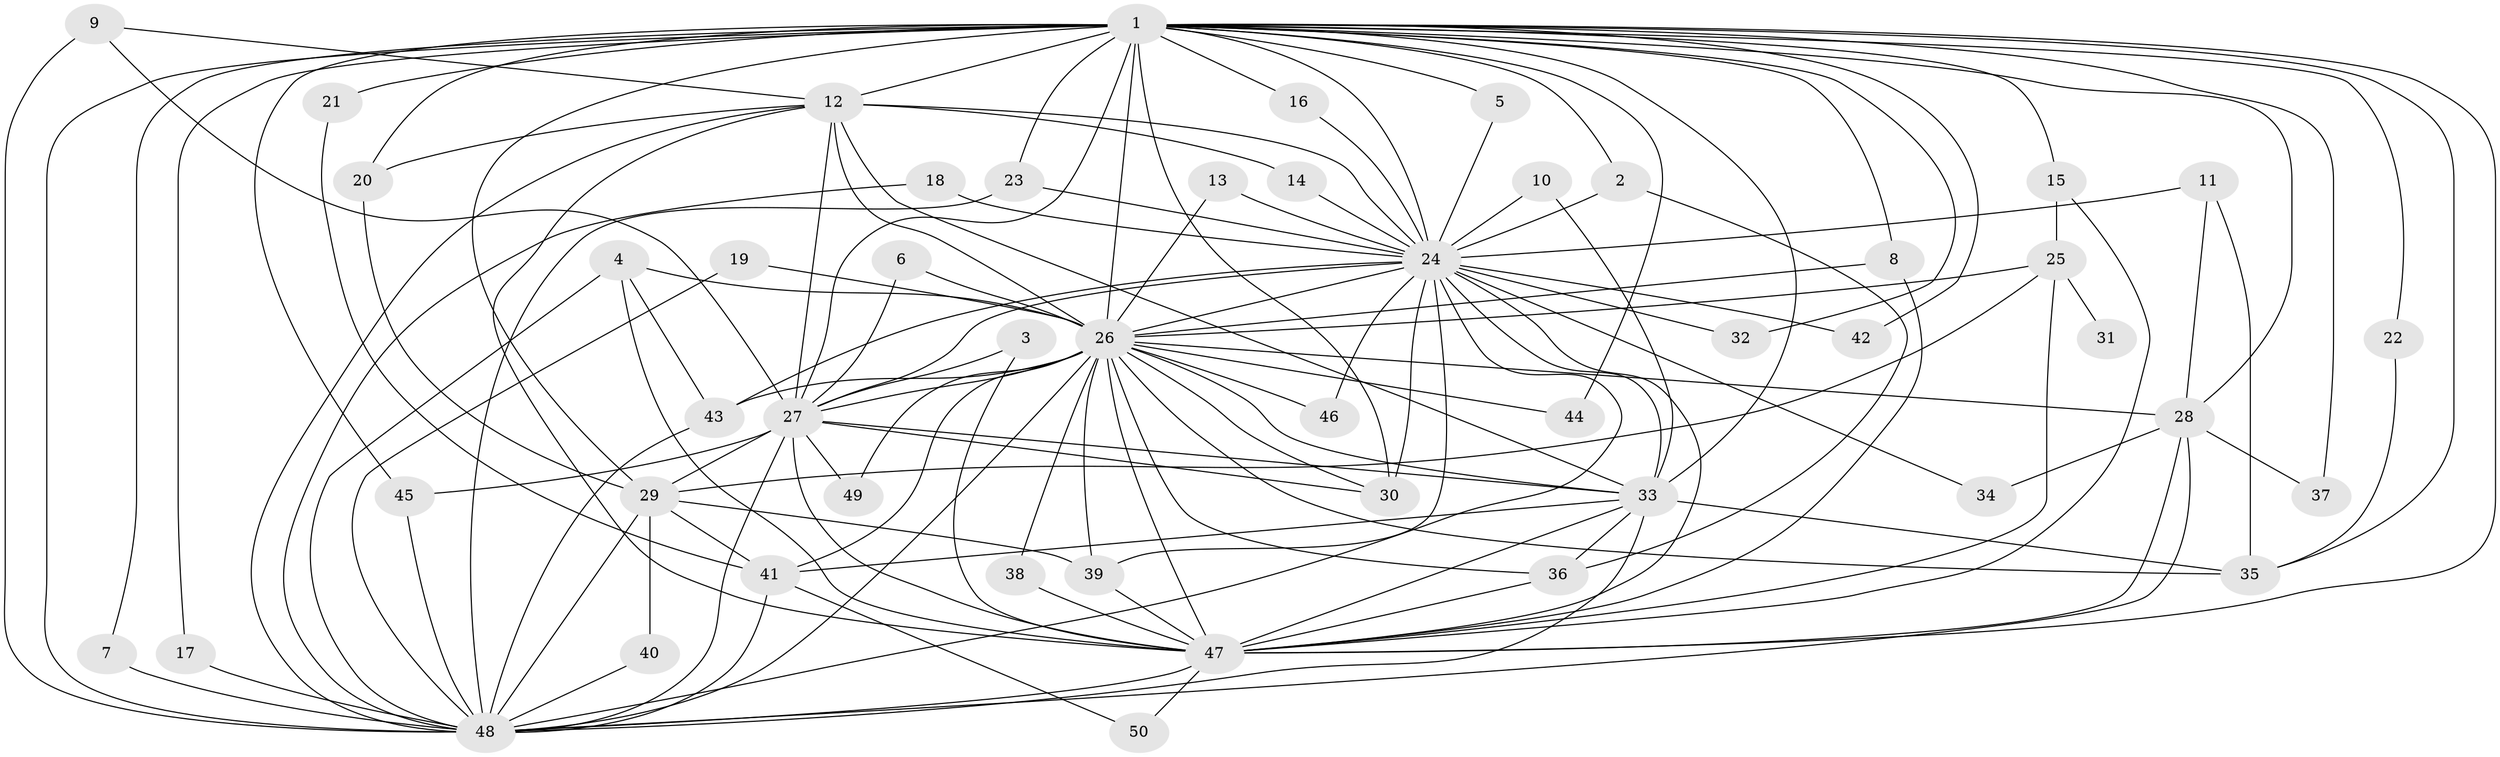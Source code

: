 // original degree distribution, {24: 0.010101010101010102, 20: 0.020202020202020204, 16: 0.010101010101010102, 21: 0.010101010101010102, 22: 0.010101010101010102, 18: 0.010101010101010102, 26: 0.010101010101010102, 14: 0.010101010101010102, 30: 0.010101010101010102, 4: 0.0707070707070707, 3: 0.21212121212121213, 8: 0.010101010101010102, 2: 0.5656565656565656, 7: 0.020202020202020204, 5: 0.020202020202020204}
// Generated by graph-tools (version 1.1) at 2025/25/03/09/25 03:25:49]
// undirected, 50 vertices, 134 edges
graph export_dot {
graph [start="1"]
  node [color=gray90,style=filled];
  1;
  2;
  3;
  4;
  5;
  6;
  7;
  8;
  9;
  10;
  11;
  12;
  13;
  14;
  15;
  16;
  17;
  18;
  19;
  20;
  21;
  22;
  23;
  24;
  25;
  26;
  27;
  28;
  29;
  30;
  31;
  32;
  33;
  34;
  35;
  36;
  37;
  38;
  39;
  40;
  41;
  42;
  43;
  44;
  45;
  46;
  47;
  48;
  49;
  50;
  1 -- 2 [weight=1.0];
  1 -- 5 [weight=1.0];
  1 -- 7 [weight=1.0];
  1 -- 8 [weight=1.0];
  1 -- 12 [weight=2.0];
  1 -- 15 [weight=1.0];
  1 -- 16 [weight=1.0];
  1 -- 17 [weight=1.0];
  1 -- 20 [weight=1.0];
  1 -- 21 [weight=1.0];
  1 -- 22 [weight=1.0];
  1 -- 23 [weight=1.0];
  1 -- 24 [weight=3.0];
  1 -- 26 [weight=4.0];
  1 -- 27 [weight=2.0];
  1 -- 28 [weight=1.0];
  1 -- 29 [weight=2.0];
  1 -- 30 [weight=1.0];
  1 -- 32 [weight=1.0];
  1 -- 33 [weight=2.0];
  1 -- 35 [weight=1.0];
  1 -- 37 [weight=1.0];
  1 -- 42 [weight=1.0];
  1 -- 44 [weight=1.0];
  1 -- 45 [weight=1.0];
  1 -- 47 [weight=2.0];
  1 -- 48 [weight=4.0];
  2 -- 24 [weight=1.0];
  2 -- 36 [weight=1.0];
  3 -- 27 [weight=1.0];
  3 -- 47 [weight=1.0];
  4 -- 26 [weight=1.0];
  4 -- 43 [weight=1.0];
  4 -- 47 [weight=1.0];
  4 -- 48 [weight=1.0];
  5 -- 24 [weight=1.0];
  6 -- 26 [weight=1.0];
  6 -- 27 [weight=1.0];
  7 -- 48 [weight=1.0];
  8 -- 26 [weight=1.0];
  8 -- 47 [weight=1.0];
  9 -- 12 [weight=1.0];
  9 -- 27 [weight=1.0];
  9 -- 48 [weight=1.0];
  10 -- 24 [weight=1.0];
  10 -- 33 [weight=1.0];
  11 -- 24 [weight=1.0];
  11 -- 28 [weight=1.0];
  11 -- 35 [weight=1.0];
  12 -- 14 [weight=1.0];
  12 -- 20 [weight=1.0];
  12 -- 24 [weight=2.0];
  12 -- 26 [weight=2.0];
  12 -- 27 [weight=1.0];
  12 -- 33 [weight=1.0];
  12 -- 47 [weight=2.0];
  12 -- 48 [weight=1.0];
  13 -- 24 [weight=1.0];
  13 -- 26 [weight=1.0];
  14 -- 24 [weight=1.0];
  15 -- 25 [weight=1.0];
  15 -- 47 [weight=1.0];
  16 -- 24 [weight=1.0];
  17 -- 48 [weight=1.0];
  18 -- 24 [weight=1.0];
  18 -- 48 [weight=1.0];
  19 -- 26 [weight=1.0];
  19 -- 48 [weight=1.0];
  20 -- 29 [weight=1.0];
  21 -- 41 [weight=1.0];
  22 -- 35 [weight=1.0];
  23 -- 24 [weight=1.0];
  23 -- 48 [weight=1.0];
  24 -- 26 [weight=2.0];
  24 -- 27 [weight=2.0];
  24 -- 30 [weight=2.0];
  24 -- 32 [weight=1.0];
  24 -- 33 [weight=1.0];
  24 -- 34 [weight=1.0];
  24 -- 39 [weight=1.0];
  24 -- 42 [weight=1.0];
  24 -- 43 [weight=1.0];
  24 -- 46 [weight=1.0];
  24 -- 47 [weight=2.0];
  24 -- 48 [weight=2.0];
  25 -- 26 [weight=2.0];
  25 -- 29 [weight=2.0];
  25 -- 31 [weight=1.0];
  25 -- 47 [weight=1.0];
  26 -- 27 [weight=2.0];
  26 -- 28 [weight=1.0];
  26 -- 30 [weight=1.0];
  26 -- 33 [weight=2.0];
  26 -- 35 [weight=1.0];
  26 -- 36 [weight=1.0];
  26 -- 38 [weight=1.0];
  26 -- 39 [weight=1.0];
  26 -- 41 [weight=3.0];
  26 -- 43 [weight=2.0];
  26 -- 44 [weight=1.0];
  26 -- 46 [weight=1.0];
  26 -- 47 [weight=3.0];
  26 -- 48 [weight=2.0];
  26 -- 49 [weight=1.0];
  27 -- 29 [weight=1.0];
  27 -- 30 [weight=1.0];
  27 -- 33 [weight=1.0];
  27 -- 45 [weight=1.0];
  27 -- 47 [weight=2.0];
  27 -- 48 [weight=1.0];
  27 -- 49 [weight=1.0];
  28 -- 34 [weight=2.0];
  28 -- 37 [weight=1.0];
  28 -- 47 [weight=1.0];
  28 -- 48 [weight=1.0];
  29 -- 39 [weight=1.0];
  29 -- 40 [weight=1.0];
  29 -- 41 [weight=1.0];
  29 -- 48 [weight=1.0];
  33 -- 35 [weight=1.0];
  33 -- 36 [weight=1.0];
  33 -- 41 [weight=1.0];
  33 -- 47 [weight=1.0];
  33 -- 48 [weight=2.0];
  36 -- 47 [weight=1.0];
  38 -- 47 [weight=1.0];
  39 -- 47 [weight=1.0];
  40 -- 48 [weight=1.0];
  41 -- 48 [weight=1.0];
  41 -- 50 [weight=1.0];
  43 -- 48 [weight=1.0];
  45 -- 48 [weight=1.0];
  47 -- 48 [weight=1.0];
  47 -- 50 [weight=1.0];
}
